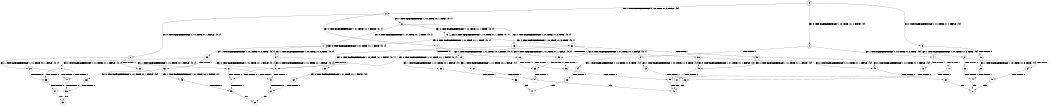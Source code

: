 digraph BCG {
size = "7, 10.5";
center = TRUE;
node [shape = circle];
0 [peripheries = 2];
0 -> 1 [label = "EX !0 !ATOMIC_EXCH_BRANCH (1, +1, TRUE, +1, 1, FALSE) !{0}"];
0 -> 2 [label = "EX !1 !ATOMIC_EXCH_BRANCH (1, +0, TRUE, +1, 3, FALSE) !{0}"];
0 -> 3 [label = "EX !0 !ATOMIC_EXCH_BRANCH (1, +1, TRUE, +1, 1, FALSE) !{0}"];
1 -> 4 [label = "EX !1 !ATOMIC_EXCH_BRANCH (1, +0, TRUE, +1, 3, TRUE) !{0}"];
1 -> 5 [label = "TERMINATE !0"];
2 -> 6 [label = "EX !1 !ATOMIC_EXCH_BRANCH (1, +1, TRUE, +0, 1, TRUE) !{0, 1}"];
2 -> 7 [label = "EX !0 !ATOMIC_EXCH_BRANCH (1, +1, TRUE, +1, 1, FALSE) !{0, 1}"];
2 -> 8 [label = "EX !0 !ATOMIC_EXCH_BRANCH (1, +1, TRUE, +1, 1, FALSE) !{0, 1}"];
3 -> 9 [label = "EX !1 !ATOMIC_EXCH_BRANCH (1, +0, TRUE, +1, 3, TRUE) !{0}"];
3 -> 10 [label = "TERMINATE !0"];
4 -> 11 [label = "TERMINATE !0"];
4 -> 12 [label = "TERMINATE !1"];
5 -> 13 [label = "EX !1 !ATOMIC_EXCH_BRANCH (1, +0, TRUE, +1, 3, TRUE) !{1}"];
5 -> 14 [label = "EX !1 !ATOMIC_EXCH_BRANCH (1, +0, TRUE, +1, 3, TRUE) !{1}"];
6 -> 15 [label = "EX !1 !ATOMIC_EXCH_BRANCH (1, +0, TRUE, +1, 3, TRUE) !{0, 1}"];
6 -> 16 [label = "EX !0 !ATOMIC_EXCH_BRANCH (1, +1, TRUE, +1, 1, TRUE) !{0, 1}"];
6 -> 17 [label = "EX !0 !ATOMIC_EXCH_BRANCH (1, +1, TRUE, +1, 1, TRUE) !{0, 1}"];
7 -> 18 [label = "EX !1 !ATOMIC_EXCH_BRANCH (1, +1, TRUE, +0, 1, FALSE) !{0, 1}"];
7 -> 19 [label = "TERMINATE !0"];
8 -> 20 [label = "EX !1 !ATOMIC_EXCH_BRANCH (1, +1, TRUE, +0, 1, FALSE) !{0, 1}"];
8 -> 21 [label = "EX !1 !ATOMIC_EXCH_BRANCH (1, +1, TRUE, +0, 1, FALSE) !{0, 1}"];
8 -> 22 [label = "TERMINATE !0"];
9 -> 23 [label = "TERMINATE !0"];
9 -> 24 [label = "TERMINATE !1"];
10 -> 25 [label = "EX !1 !ATOMIC_EXCH_BRANCH (1, +0, TRUE, +1, 3, TRUE) !{1}"];
11 -> 26 [label = "TERMINATE !1"];
12 -> 27 [label = "TERMINATE !0"];
13 -> 26 [label = "TERMINATE !1"];
14 -> 28 [label = "TERMINATE !1"];
15 -> 29 [label = "EX !0 !ATOMIC_EXCH_BRANCH (1, +1, TRUE, +1, 1, FALSE) !{0, 1}"];
15 -> 30 [label = "TERMINATE !1"];
15 -> 31 [label = "EX !0 !ATOMIC_EXCH_BRANCH (1, +1, TRUE, +1, 1, FALSE) !{0, 1}"];
16 -> 16 [label = "EX !0 !ATOMIC_EXCH_BRANCH (1, +1, TRUE, +1, 1, TRUE) !{0, 1}"];
16 -> 32 [label = "EX !1 !ATOMIC_EXCH_BRANCH (1, +0, TRUE, +1, 3, TRUE) !{0, 1}"];
16 -> 17 [label = "EX !0 !ATOMIC_EXCH_BRANCH (1, +1, TRUE, +1, 1, TRUE) !{0, 1}"];
17 -> 33 [label = "EX !1 !ATOMIC_EXCH_BRANCH (1, +0, TRUE, +1, 3, TRUE) !{0, 1}"];
17 -> 17 [label = "EX !0 !ATOMIC_EXCH_BRANCH (1, +1, TRUE, +1, 1, TRUE) !{0, 1}"];
17 -> 34 [label = "EX !1 !ATOMIC_EXCH_BRANCH (1, +0, TRUE, +1, 3, TRUE) !{0, 1}"];
18 -> 35 [label = "TERMINATE !0"];
18 -> 36 [label = "TERMINATE !1"];
19 -> 37 [label = "EX !1 !ATOMIC_EXCH_BRANCH (1, +1, TRUE, +0, 1, FALSE) !{1}"];
19 -> 38 [label = "EX !1 !ATOMIC_EXCH_BRANCH (1, +1, TRUE, +0, 1, FALSE) !{1}"];
20 -> 39 [label = "TERMINATE !0"];
20 -> 40 [label = "TERMINATE !1"];
21 -> 41 [label = "TERMINATE !0"];
21 -> 42 [label = "TERMINATE !1"];
22 -> 43 [label = "EX !1 !ATOMIC_EXCH_BRANCH (1, +1, TRUE, +0, 1, FALSE) !{1}"];
23 -> 44 [label = "TERMINATE !1"];
24 -> 45 [label = "TERMINATE !0"];
25 -> 44 [label = "TERMINATE !1"];
26 -> 46 [label = "exit"];
27 -> 46 [label = "exit"];
28 -> 47 [label = "exit"];
29 -> 35 [label = "TERMINATE !0"];
29 -> 36 [label = "TERMINATE !1"];
30 -> 48 [label = "EX !0 !ATOMIC_EXCH_BRANCH (1, +1, TRUE, +1, 1, FALSE) !{0}"];
30 -> 49 [label = "EX !0 !ATOMIC_EXCH_BRANCH (1, +1, TRUE, +1, 1, FALSE) !{0}"];
31 -> 41 [label = "TERMINATE !0"];
31 -> 42 [label = "TERMINATE !1"];
32 -> 29 [label = "EX !0 !ATOMIC_EXCH_BRANCH (1, +1, TRUE, +1, 1, FALSE) !{0, 1}"];
32 -> 50 [label = "TERMINATE !1"];
32 -> 31 [label = "EX !0 !ATOMIC_EXCH_BRANCH (1, +1, TRUE, +1, 1, FALSE) !{0, 1}"];
33 -> 51 [label = "EX !0 !ATOMIC_EXCH_BRANCH (1, +1, TRUE, +1, 1, FALSE) !{0, 1}"];
33 -> 52 [label = "TERMINATE !1"];
33 -> 31 [label = "EX !0 !ATOMIC_EXCH_BRANCH (1, +1, TRUE, +1, 1, FALSE) !{0, 1}"];
34 -> 31 [label = "EX !0 !ATOMIC_EXCH_BRANCH (1, +1, TRUE, +1, 1, FALSE) !{0, 1}"];
34 -> 53 [label = "TERMINATE !1"];
35 -> 54 [label = "TERMINATE !1"];
36 -> 55 [label = "TERMINATE !0"];
37 -> 54 [label = "TERMINATE !1"];
38 -> 56 [label = "TERMINATE !1"];
39 -> 57 [label = "TERMINATE !1"];
40 -> 58 [label = "TERMINATE !0"];
41 -> 59 [label = "TERMINATE !1"];
42 -> 60 [label = "TERMINATE !0"];
43 -> 59 [label = "TERMINATE !1"];
44 -> 61 [label = "exit"];
45 -> 61 [label = "exit"];
48 -> 55 [label = "TERMINATE !0"];
49 -> 62 [label = "TERMINATE !0"];
50 -> 48 [label = "EX !0 !ATOMIC_EXCH_BRANCH (1, +1, TRUE, +1, 1, FALSE) !{0}"];
50 -> 49 [label = "EX !0 !ATOMIC_EXCH_BRANCH (1, +1, TRUE, +1, 1, FALSE) !{0}"];
51 -> 39 [label = "TERMINATE !0"];
51 -> 40 [label = "TERMINATE !1"];
52 -> 63 [label = "EX !0 !ATOMIC_EXCH_BRANCH (1, +1, TRUE, +1, 1, FALSE) !{0}"];
53 -> 64 [label = "EX !0 !ATOMIC_EXCH_BRANCH (1, +1, TRUE, +1, 1, FALSE) !{0}"];
54 -> 46 [label = "exit"];
55 -> 46 [label = "exit"];
56 -> 47 [label = "exit"];
57 -> 65 [label = "exit"];
58 -> 65 [label = "exit"];
59 -> 66 [label = "exit"];
60 -> 66 [label = "exit"];
62 -> 61 [label = "exit"];
63 -> 58 [label = "TERMINATE !0"];
64 -> 60 [label = "TERMINATE !0"];
}

